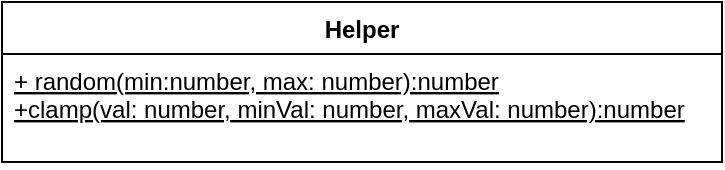 <mxfile version="13.8.0" type="github">
  <diagram id="gyu7PIfWED42C97aA38n" name="Page-1">
    <mxGraphModel dx="1102" dy="614" grid="1" gridSize="10" guides="1" tooltips="1" connect="1" arrows="1" fold="1" page="1" pageScale="1" pageWidth="850" pageHeight="1100" math="0" shadow="0">
      <root>
        <mxCell id="0" />
        <mxCell id="1" parent="0" />
        <mxCell id="NWausTfhO_dYRyZyYpLQ-1" value="Helper" style="swimlane;fontStyle=1;align=center;verticalAlign=top;childLayout=stackLayout;horizontal=1;startSize=26;horizontalStack=0;resizeParent=1;resizeParentMax=0;resizeLast=0;collapsible=1;marginBottom=0;" vertex="1" parent="1">
          <mxGeometry x="40" y="70" width="360" height="80" as="geometry" />
        </mxCell>
        <mxCell id="NWausTfhO_dYRyZyYpLQ-4" value="+ random(min:number, max: number):number&#xa;+clamp(val: number, minVal: number, maxVal: number):number" style="text;strokeColor=none;fillColor=none;align=left;verticalAlign=top;spacingLeft=4;spacingRight=4;overflow=hidden;rotatable=0;points=[[0,0.5],[1,0.5]];portConstraint=eastwest;fontStyle=4" vertex="1" parent="NWausTfhO_dYRyZyYpLQ-1">
          <mxGeometry y="26" width="360" height="54" as="geometry" />
        </mxCell>
      </root>
    </mxGraphModel>
  </diagram>
</mxfile>

